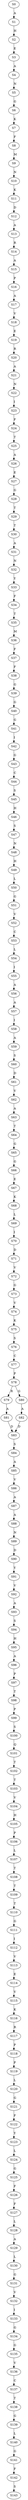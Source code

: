 strict digraph  {
	S0 -> S1 [ label = A ];
	S1 -> S2 [ label = H ];
	S2 -> S3 [ label = E ];
	S3 -> S4 [ label = A ];
	S4 -> S5 [ label = N ];
	S5 -> S6 [ label = G ];
	S6 -> S7 [ label = K ];
	S7 -> S8 [ label = F ];
	S8 -> S9 [ label = M ];
	S9 -> S10 [ label = N ];
	S10 -> S11 [ label = K ];
	S11 -> S12 [ label = D ];
	S12 -> S13 [ label = A ];
	S13 -> S14 [ label = R ];
	S14 -> S15 [ label = A ];
	S15 -> S16 [ label = P ];
	S16 -> S17 [ label = A ];
	S17 -> S18 [ label = V ];
	S18 -> S19 [ label = E ];
	S19 -> S20 [ label = R ];
	S20 -> S21 [ label = A ];
	S21 -> S22 [ label = N ];
	S22 -> S23 [ label = I ];
	S23 -> S24 [ label = F ];
	S24 -> S25 [ label = T ];
	S25 -> S26 [ label = A ];
	S26 -> S27 [ label = E ];
	S27 -> S28 [ label = G ];
	S28 -> S29 [ label = T ];
	S29 -> S30 [ label = T ];
	S30 -> S31 [ label = A ];
	S31 -> S32 [ label = N ];
	S32 -> S33 [ label = Y ];
	S33 -> S34 [ label = F ];
	S34 -> S35 [ label = T ];
	S35 -> S36 [ label = M ];
	S36 -> S37 [ label = F ];
	S37 -> S38 [ label = F ];
	S38 -> S39 [ label = G ];
	S39 -> S40 [ label = G ];
	S40 -> S41 [ label = G ];
	S41 -> S42 [ label = I ];
	S42 -> S43 [ label = G ];
	S43 -> S44 [ label = C ];
	S44 -> S45 [ label = S ];
	S45 -> S46 [ label = H ];
	S46 -> S47 [ label = S ];
	S47 -> S48 [ label = N ];
	S48 -> S49 [ label = H ];
	S49 -> S50 [ label = L ];
	S50 -> S51 [ label = G ];
	S51 -> S52 [ label = V ];
	S52 -> S53 [ label = C ];
	S53 -> S54 [ label = L ];
	S54 -> S55 [ label = I ];
	S55 -> S56 [ label = A ];
	S56 -> S57 [ label = A ];
	S57 -> S58 [ label = I ];
	S58 -> S59 [ label = A ];
	S59 -> S60 [ label = S ];
	S60 -> S61 [ label = D ];
	S61 -> S62 [ label = V ];
	S62 -> S63 [ label = A ];
	S63 -> S64 [ label = T ];
	S64 -> S65 [ label = G ];
	S65 -> S66 [ label = G ];
	S66 -> S67 [ label = E ];
	S67 -> S68 [ label = K ];
	S68 -> S69 [ label = L ];
	S69 -> S70 [ label = I ];
	S70 -> S71 [ label = D ];
	S71 -> S72 [ label = V ];
	S72 -> S73 [ label = G ];
	S73 -> S74 [ label = V ];
	S74 -> S75 [ label = K ];
	S75 -> S76 [ label = S ];
	S76 -> S77 [ label = C ];
	S77 -> S78 [ label = P ];
	S78 -> S79 [ label = R ];
	S78 -> S80 [ label = G ];
	S79 -> S81 [ label = A ];
	S80 -> S82 [ label = A ];
	S81 -> S83 [ label = D ];
	S82 -> S83 [ label = D ];
	S83 -> S84 [ label = S ];
	S84 -> S85 [ label = A ];
	S85 -> S86 [ label = V ];
	S86 -> S87 [ label = A ];
	S87 -> S88 [ label = A ];
	S88 -> S89 [ label = N ];
	S89 -> S90 [ label = D ];
	S90 -> S91 [ label = Y ];
	S91 -> S92 [ label = V ];
	S92 -> S93 [ label = A ];
	S93 -> S94 [ label = S ];
	S94 -> S95 [ label = H ];
	S95 -> S96 [ label = A ];
	S96 -> S97 [ label = P ];
	S97 -> S98 [ label = T ];
	S98 -> S99 [ label = P ];
	S99 -> S100 [ label = S ];
	S100 -> S101 [ label = Q ];
	S101 -> S102 [ label = T ];
	S102 -> S103 [ label = T ];
	S103 -> S104 [ label = V ];
	S104 -> S105 [ label = H ];
	S105 -> S106 [ label = P ];
	S106 -> S107 [ label = L ];
	S107 -> S108 [ label = T ];
	S108 -> S109 [ label = T ];
	S109 -> S110 [ label = T ];
	S110 -> S111 [ label = G ];
	S111 -> S112 [ label = I ];
	S112 -> S113 [ label = V ];
	S113 -> S114 [ label = E ];
	S114 -> S115 [ label = V ];
	S115 -> S116 [ label = K ];
	S116 -> S117 [ label = R ];
	S117 -> S118 [ label = P ];
	S118 -> S119 [ label = P ];
	S119 -> S120 [ label = L ];
	S120 -> S121 [ label = G ];
	S121 -> S122 [ label = F ];
	S122 -> S123 [ label = Y ];
	S123 -> S124 [ label = L ];
	S124 -> S125 [ label = G ];
	S125 -> S126 [ label = F ];
	S126 -> S127 [ label = F ];
	S127 -> S128 [ label = L ];
	S128 -> S129 [ label = A ];
	S129 -> S130 [ label = L ];
	S130 -> S131 [ label = G ];
	S131 -> S132 [ label = V ];
	S132 -> S133 [ label = I ];
	S133 -> S134 [ label = G ];
	S134 -> S135 [ label = G ];
	S135 -> S136 [ label = V ];
	S136 -> S137 [ label = C ];
	S137 -> S138 [ label = T ];
	S138 -> S139 [ label = G ];
	S139 -> S140 [ label = L ];
	S140 -> S141 [ label = G ];
	S141 -> S142 [ label = F ];
	S142 -> S143 [ label = S ];
}
